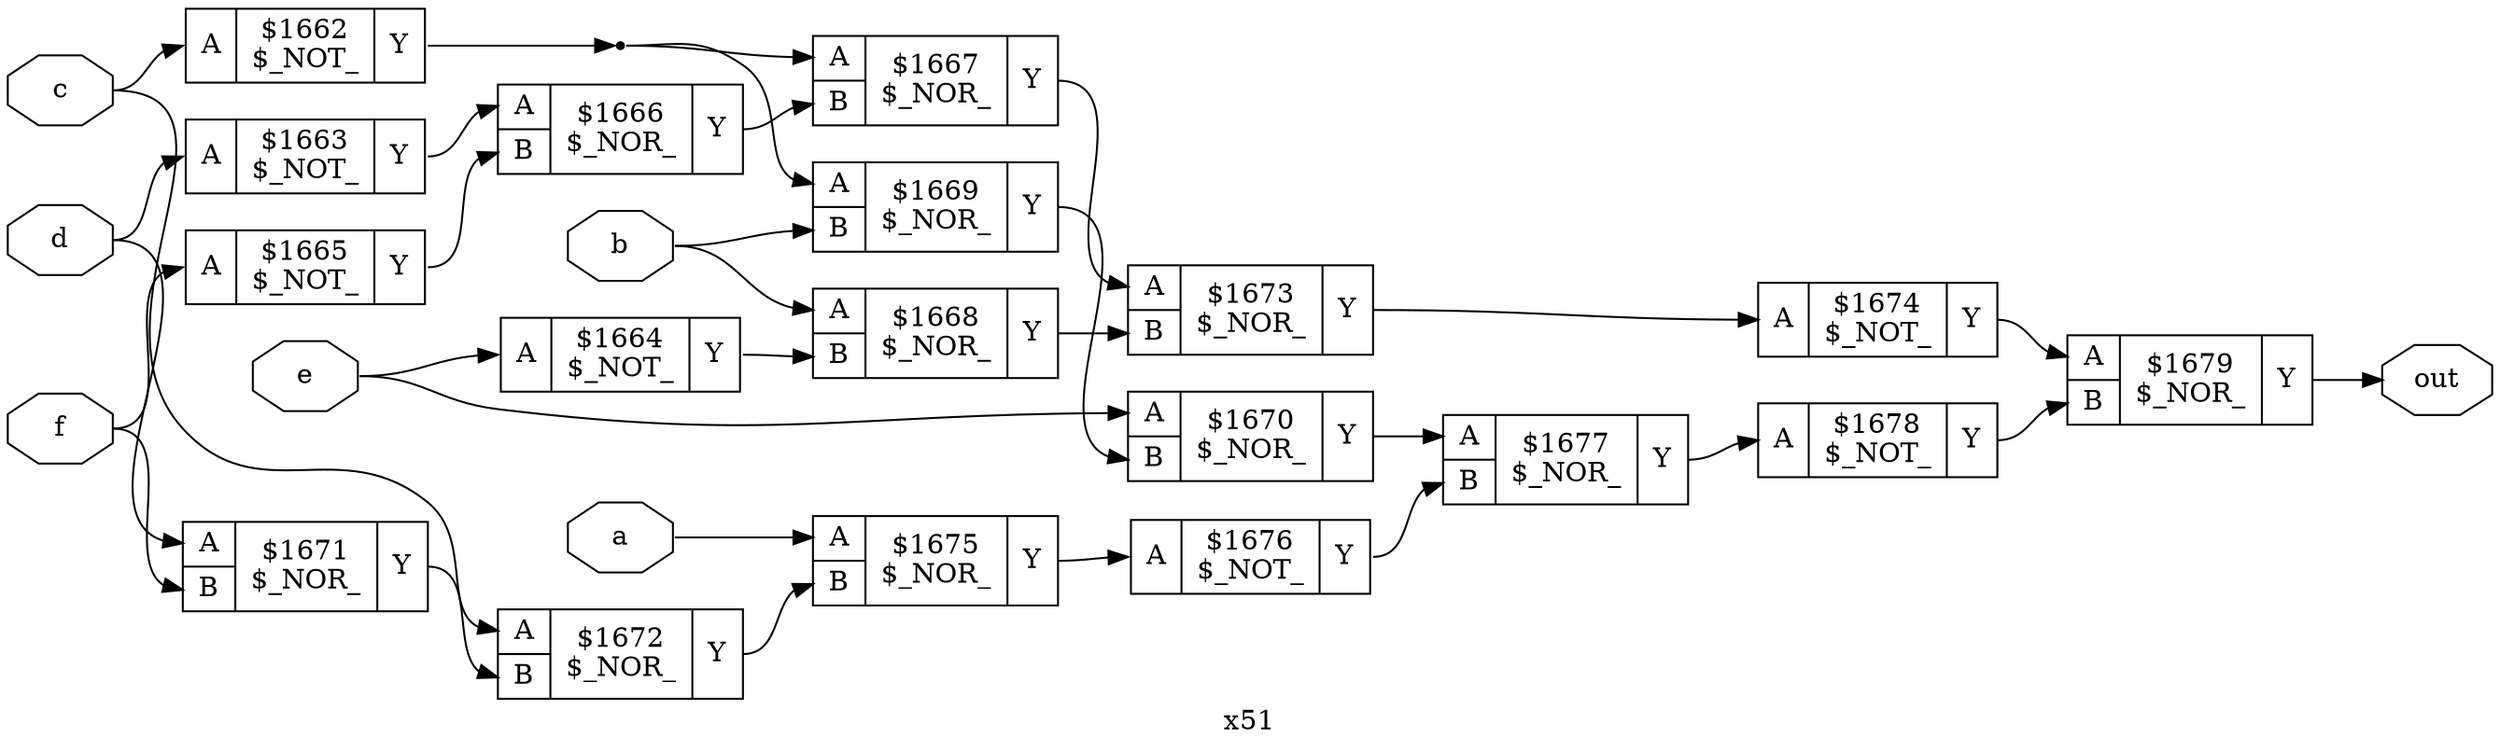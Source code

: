 digraph "x51" {
label="x51";
rankdir="LR";
remincross=true;
n18 [ shape=octagon, label="a", color="black", fontcolor="black" ];
n19 [ shape=octagon, label="b", color="black", fontcolor="black" ];
n20 [ shape=octagon, label="c", color="black", fontcolor="black" ];
n21 [ shape=octagon, label="d", color="black", fontcolor="black" ];
n22 [ shape=octagon, label="e", color="black", fontcolor="black" ];
n23 [ shape=octagon, label="f", color="black", fontcolor="black" ];
n24 [ shape=octagon, label="out", color="black", fontcolor="black" ];
c27 [ shape=record, label="{{<p25> A}|$1662\n$_NOT_|{<p26> Y}}" ];
c28 [ shape=record, label="{{<p25> A}|$1663\n$_NOT_|{<p26> Y}}" ];
c29 [ shape=record, label="{{<p25> A}|$1664\n$_NOT_|{<p26> Y}}" ];
c30 [ shape=record, label="{{<p25> A}|$1665\n$_NOT_|{<p26> Y}}" ];
c32 [ shape=record, label="{{<p25> A|<p31> B}|$1666\n$_NOR_|{<p26> Y}}" ];
c33 [ shape=record, label="{{<p25> A|<p31> B}|$1667\n$_NOR_|{<p26> Y}}" ];
c34 [ shape=record, label="{{<p25> A|<p31> B}|$1668\n$_NOR_|{<p26> Y}}" ];
c35 [ shape=record, label="{{<p25> A|<p31> B}|$1669\n$_NOR_|{<p26> Y}}" ];
c36 [ shape=record, label="{{<p25> A|<p31> B}|$1670\n$_NOR_|{<p26> Y}}" ];
c37 [ shape=record, label="{{<p25> A|<p31> B}|$1671\n$_NOR_|{<p26> Y}}" ];
c38 [ shape=record, label="{{<p25> A|<p31> B}|$1672\n$_NOR_|{<p26> Y}}" ];
c39 [ shape=record, label="{{<p25> A|<p31> B}|$1673\n$_NOR_|{<p26> Y}}" ];
c40 [ shape=record, label="{{<p25> A}|$1674\n$_NOT_|{<p26> Y}}" ];
c41 [ shape=record, label="{{<p25> A|<p31> B}|$1675\n$_NOR_|{<p26> Y}}" ];
c42 [ shape=record, label="{{<p25> A}|$1676\n$_NOT_|{<p26> Y}}" ];
c43 [ shape=record, label="{{<p25> A|<p31> B}|$1677\n$_NOR_|{<p26> Y}}" ];
c44 [ shape=record, label="{{<p25> A}|$1678\n$_NOT_|{<p26> Y}}" ];
c45 [ shape=record, label="{{<p25> A|<p31> B}|$1679\n$_NOR_|{<p26> Y}}" ];
c29:p26:e -> c34:p31:w [color="black", label=""];
c39:p26:e -> c40:p25:w [color="black", label=""];
c40:p26:e -> c45:p25:w [color="black", label=""];
c41:p26:e -> c42:p25:w [color="black", label=""];
c42:p26:e -> c43:p31:w [color="black", label=""];
c43:p26:e -> c44:p25:w [color="black", label=""];
c44:p26:e -> c45:p31:w [color="black", label=""];
n16 [ shape=point ];
c27:p26:e -> n16:w [color="black", label=""];
n16:e -> c33:p25:w [color="black", label=""];
n16:e -> c35:p25:w [color="black", label=""];
c28:p26:e -> c32:p25:w [color="black", label=""];
n18:e -> c41:p25:w [color="black", label=""];
n19:e -> c34:p25:w [color="black", label=""];
n19:e -> c35:p31:w [color="black", label=""];
c30:p26:e -> c32:p31:w [color="black", label=""];
n20:e -> c27:p25:w [color="black", label=""];
n20:e -> c38:p25:w [color="black", label=""];
n21:e -> c28:p25:w [color="black", label=""];
n21:e -> c37:p25:w [color="black", label=""];
n22:e -> c29:p25:w [color="black", label=""];
n22:e -> c36:p25:w [color="black", label=""];
n23:e -> c30:p25:w [color="black", label=""];
n23:e -> c37:p31:w [color="black", label=""];
c45:p26:e -> n24:w [color="black", label=""];
c32:p26:e -> c33:p31:w [color="black", label=""];
c33:p26:e -> c39:p25:w [color="black", label=""];
c34:p26:e -> c39:p31:w [color="black", label=""];
c35:p26:e -> c36:p31:w [color="black", label=""];
c36:p26:e -> c43:p25:w [color="black", label=""];
c37:p26:e -> c38:p31:w [color="black", label=""];
c38:p26:e -> c41:p31:w [color="black", label=""];
}
